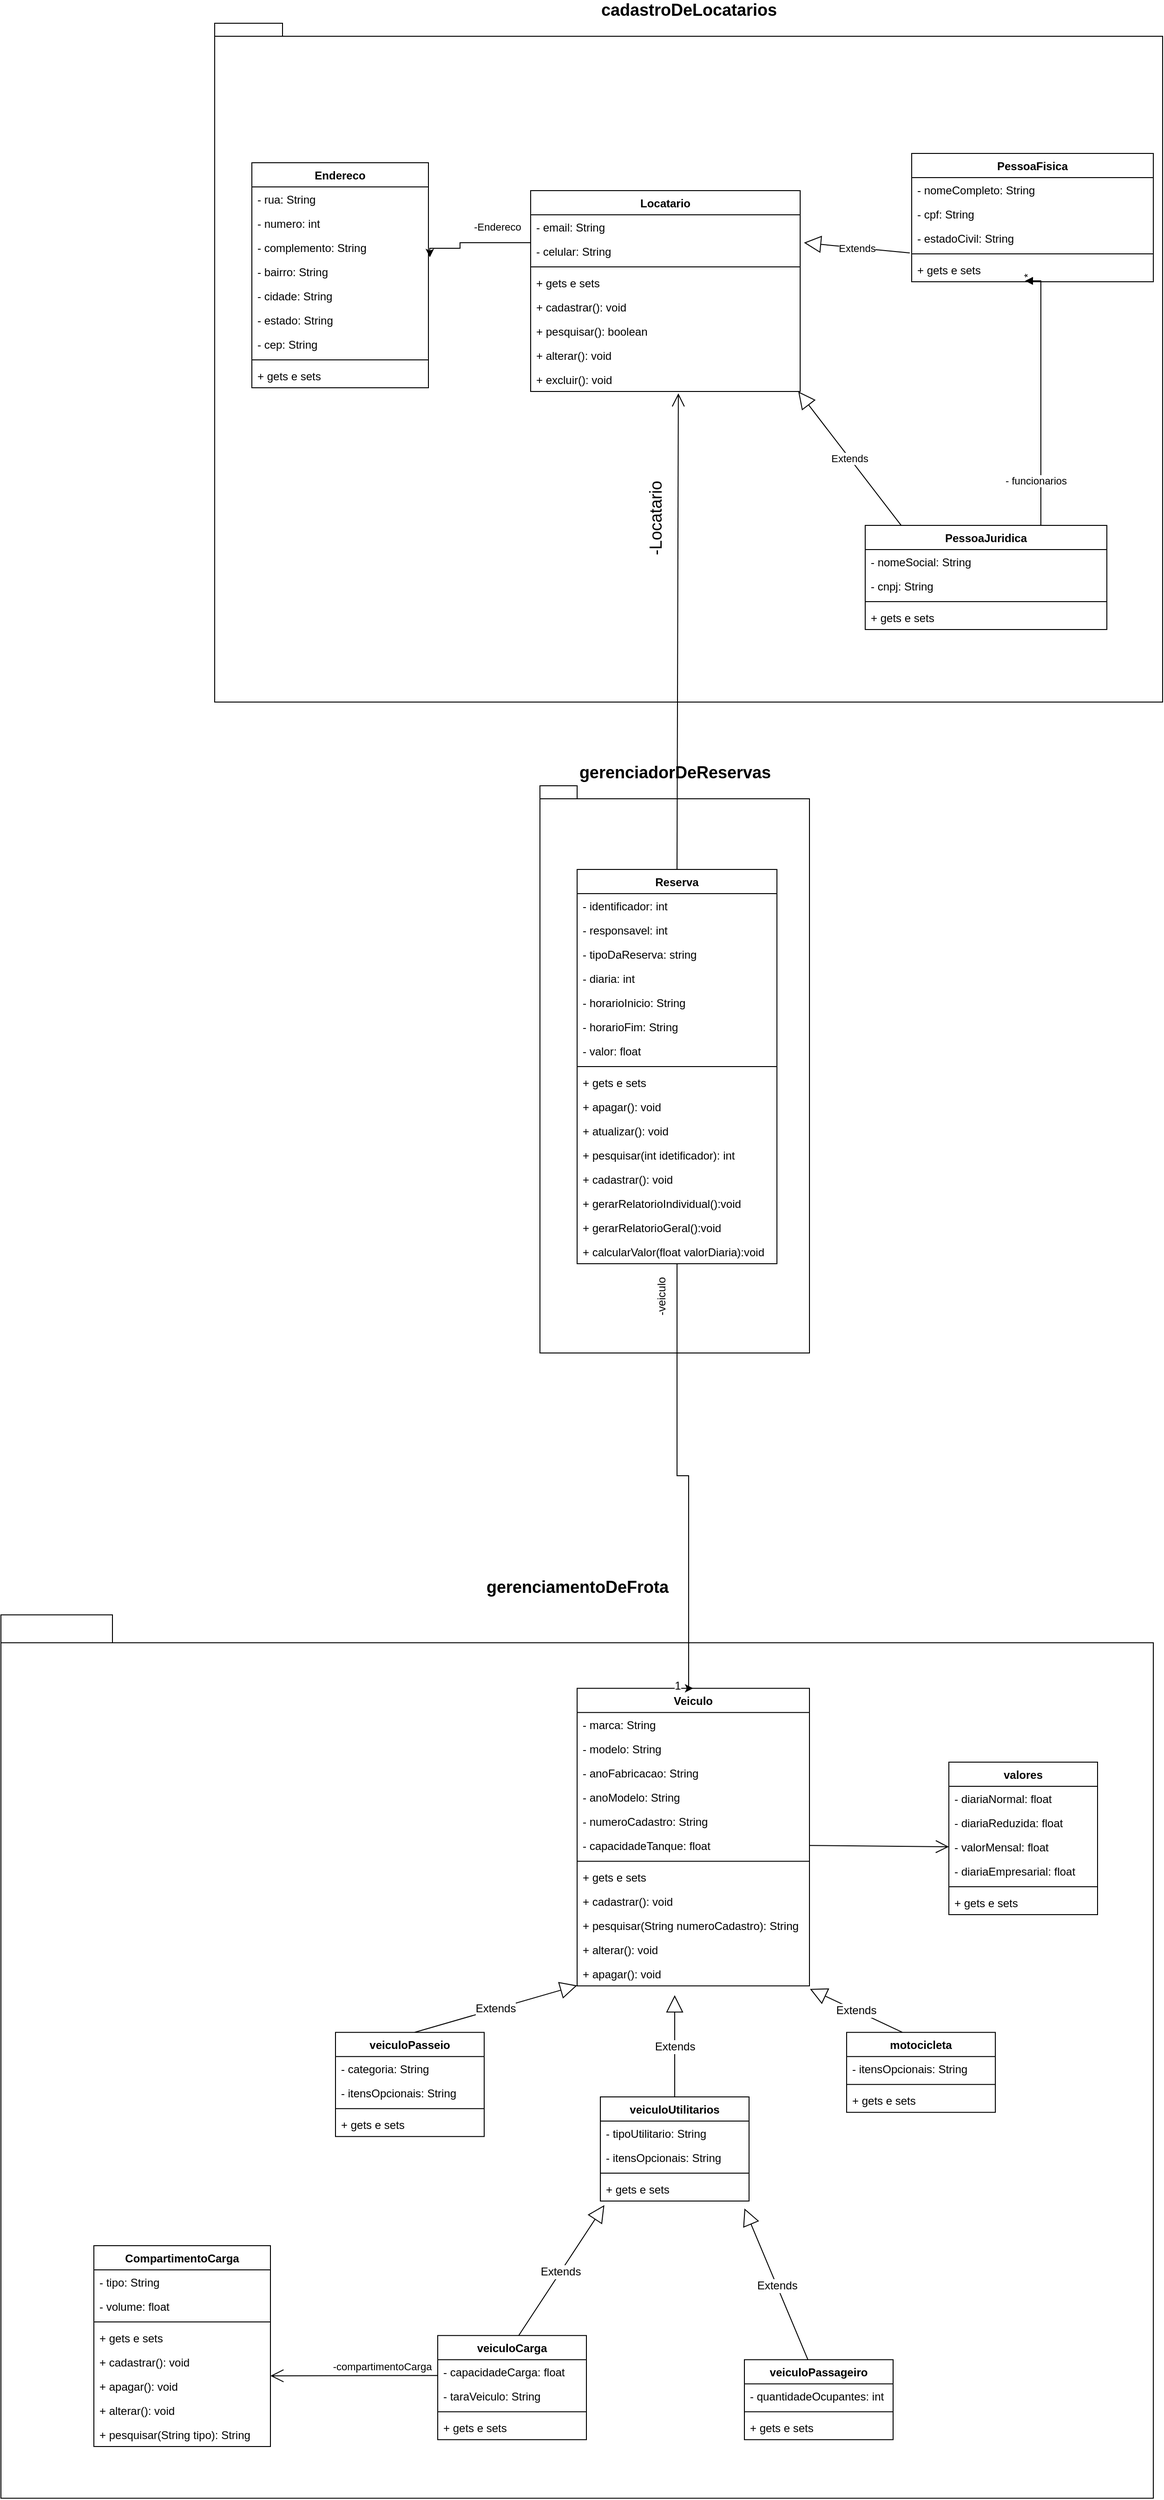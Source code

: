 <mxfile version="17.2.1" type="device" pages="3"><diagram id="tf4z2YdfsSsAsKfyZ3X5" name="UML Classe"><mxGraphModel dx="4299" dy="4266" grid="1" gridSize="10" guides="1" tooltips="1" connect="1" arrows="1" fold="1" page="1" pageScale="1" pageWidth="827" pageHeight="1169" math="0" shadow="0"><root><mxCell id="0"/><mxCell id="1" parent="0"/><mxCell id="j_2TIGvsbn6ngJ1_JgvB-1" value="&lt;font style=&quot;font-size: 18px&quot;&gt;cadastroDeLocatarios&lt;/font&gt;" style="shape=folder;fontStyle=1;spacingTop=10;tabWidth=40;tabHeight=14;tabPosition=left;html=1;labelBackgroundColor=none;labelBorderColor=none;labelPosition=center;verticalLabelPosition=top;align=center;verticalAlign=bottom;" parent="1" vertex="1"><mxGeometry x="-510" y="-2230" width="1020" height="730" as="geometry"/></mxCell><mxCell id="Z25f5_jNdofIZQ-uqqJR-27" value="" style="edgeStyle=orthogonalEdgeStyle;rounded=0;orthogonalLoop=1;jettySize=auto;html=1;entryX=1.008;entryY=0.907;entryDx=0;entryDy=0;entryPerimeter=0;" parent="1" source="j_2TIGvsbn6ngJ1_JgvB-14" target="j_2TIGvsbn6ngJ1_JgvB-25" edge="1"><mxGeometry relative="1" as="geometry"><mxPoint x="-250" y="-1994" as="targetPoint"/><Array as="points"><mxPoint x="-246" y="-1994"/><mxPoint x="-246" y="-1988"/></Array></mxGeometry></mxCell><mxCell id="Z25f5_jNdofIZQ-uqqJR-29" value="-Endereco" style="edgeLabel;html=1;align=center;verticalAlign=middle;resizable=0;points=[];" parent="Z25f5_jNdofIZQ-uqqJR-27" vertex="1" connectable="0"><mxGeometry x="-0.728" y="-1" relative="1" as="geometry"><mxPoint x="-19" y="-16" as="offset"/></mxGeometry></mxCell><mxCell id="j_2TIGvsbn6ngJ1_JgvB-14" value="Locatario" style="swimlane;fontStyle=1;align=center;verticalAlign=top;childLayout=stackLayout;horizontal=1;startSize=26;horizontalStack=0;resizeParent=1;resizeParentMax=0;resizeLast=0;collapsible=1;marginBottom=0;" parent="1" vertex="1"><mxGeometry x="-170" y="-2050" width="290" height="216" as="geometry"/></mxCell><mxCell id="j_2TIGvsbn6ngJ1_JgvB-15" value="- email: String" style="text;strokeColor=none;fillColor=none;align=left;verticalAlign=top;spacingLeft=4;spacingRight=4;overflow=hidden;rotatable=0;points=[[0,0.5],[1,0.5]];portConstraint=eastwest;" parent="j_2TIGvsbn6ngJ1_JgvB-14" vertex="1"><mxGeometry y="26" width="290" height="26" as="geometry"/></mxCell><mxCell id="j_2TIGvsbn6ngJ1_JgvB-18" value="- celular: String" style="text;strokeColor=none;fillColor=none;align=left;verticalAlign=top;spacingLeft=4;spacingRight=4;overflow=hidden;rotatable=0;points=[[0,0.5],[1,0.5]];portConstraint=eastwest;" parent="j_2TIGvsbn6ngJ1_JgvB-14" vertex="1"><mxGeometry y="52" width="290" height="26" as="geometry"/></mxCell><mxCell id="j_2TIGvsbn6ngJ1_JgvB-16" value="" style="line;strokeWidth=1;fillColor=none;align=left;verticalAlign=middle;spacingTop=-1;spacingLeft=3;spacingRight=3;rotatable=0;labelPosition=right;points=[];portConstraint=eastwest;" parent="j_2TIGvsbn6ngJ1_JgvB-14" vertex="1"><mxGeometry y="78" width="290" height="8" as="geometry"/></mxCell><mxCell id="j_2TIGvsbn6ngJ1_JgvB-17" value="+ gets e sets" style="text;strokeColor=none;fillColor=none;align=left;verticalAlign=top;spacingLeft=4;spacingRight=4;overflow=hidden;rotatable=0;points=[[0,0.5],[1,0.5]];portConstraint=eastwest;" parent="j_2TIGvsbn6ngJ1_JgvB-14" vertex="1"><mxGeometry y="86" width="290" height="26" as="geometry"/></mxCell><mxCell id="Z25f5_jNdofIZQ-uqqJR-9" value="+ cadastrar(): void" style="text;strokeColor=none;fillColor=none;align=left;verticalAlign=top;spacingLeft=4;spacingRight=4;overflow=hidden;rotatable=0;points=[[0,0.5],[1,0.5]];portConstraint=eastwest;rounded=0;shadow=0;glass=0;sketch=0;" parent="j_2TIGvsbn6ngJ1_JgvB-14" vertex="1"><mxGeometry y="112" width="290" height="26" as="geometry"/></mxCell><mxCell id="Z25f5_jNdofIZQ-uqqJR-11" value="+ pesquisar(): boolean" style="text;strokeColor=none;fillColor=none;align=left;verticalAlign=top;spacingLeft=4;spacingRight=4;overflow=hidden;rotatable=0;points=[[0,0.5],[1,0.5]];portConstraint=eastwest;rounded=0;shadow=0;glass=0;sketch=0;" parent="j_2TIGvsbn6ngJ1_JgvB-14" vertex="1"><mxGeometry y="138" width="290" height="26" as="geometry"/></mxCell><mxCell id="Z25f5_jNdofIZQ-uqqJR-10" value="+ alterar(): void" style="text;strokeColor=none;fillColor=none;align=left;verticalAlign=top;spacingLeft=4;spacingRight=4;overflow=hidden;rotatable=0;points=[[0,0.5],[1,0.5]];portConstraint=eastwest;rounded=0;shadow=0;glass=0;sketch=0;" parent="j_2TIGvsbn6ngJ1_JgvB-14" vertex="1"><mxGeometry y="164" width="290" height="26" as="geometry"/></mxCell><mxCell id="Z25f5_jNdofIZQ-uqqJR-12" value="+ excluir(): void" style="text;strokeColor=none;fillColor=none;align=left;verticalAlign=top;spacingLeft=4;spacingRight=4;overflow=hidden;rotatable=0;points=[[0,0.5],[1,0.5]];portConstraint=eastwest;rounded=0;shadow=0;glass=0;sketch=0;" parent="j_2TIGvsbn6ngJ1_JgvB-14" vertex="1"><mxGeometry y="190" width="290" height="26" as="geometry"/></mxCell><mxCell id="j_2TIGvsbn6ngJ1_JgvB-2" value="Endereco" style="swimlane;fontStyle=1;align=center;verticalAlign=top;childLayout=stackLayout;horizontal=1;startSize=26;horizontalStack=0;resizeParent=1;resizeParentMax=0;resizeLast=0;collapsible=1;marginBottom=0;" parent="1" vertex="1"><mxGeometry x="-470" y="-2080" width="190" height="242" as="geometry"/></mxCell><mxCell id="j_2TIGvsbn6ngJ1_JgvB-3" value="- rua: String" style="text;strokeColor=none;fillColor=none;align=left;verticalAlign=top;spacingLeft=4;spacingRight=4;overflow=hidden;rotatable=0;points=[[0,0.5],[1,0.5]];portConstraint=eastwest;" parent="j_2TIGvsbn6ngJ1_JgvB-2" vertex="1"><mxGeometry y="26" width="190" height="26" as="geometry"/></mxCell><mxCell id="j_2TIGvsbn6ngJ1_JgvB-24" value="- numero: int" style="text;strokeColor=none;fillColor=none;align=left;verticalAlign=top;spacingLeft=4;spacingRight=4;overflow=hidden;rotatable=0;points=[[0,0.5],[1,0.5]];portConstraint=eastwest;" parent="j_2TIGvsbn6ngJ1_JgvB-2" vertex="1"><mxGeometry y="52" width="190" height="26" as="geometry"/></mxCell><mxCell id="j_2TIGvsbn6ngJ1_JgvB-25" value="- complemento: String" style="text;strokeColor=none;fillColor=none;align=left;verticalAlign=top;spacingLeft=4;spacingRight=4;overflow=hidden;rotatable=0;points=[[0,0.5],[1,0.5]];portConstraint=eastwest;" parent="j_2TIGvsbn6ngJ1_JgvB-2" vertex="1"><mxGeometry y="78" width="190" height="26" as="geometry"/></mxCell><mxCell id="j_2TIGvsbn6ngJ1_JgvB-26" value="- bairro: String" style="text;strokeColor=none;fillColor=none;align=left;verticalAlign=top;spacingLeft=4;spacingRight=4;overflow=hidden;rotatable=0;points=[[0,0.5],[1,0.5]];portConstraint=eastwest;" parent="j_2TIGvsbn6ngJ1_JgvB-2" vertex="1"><mxGeometry y="104" width="190" height="26" as="geometry"/></mxCell><mxCell id="j_2TIGvsbn6ngJ1_JgvB-27" value="- cidade: String" style="text;strokeColor=none;fillColor=none;align=left;verticalAlign=top;spacingLeft=4;spacingRight=4;overflow=hidden;rotatable=0;points=[[0,0.5],[1,0.5]];portConstraint=eastwest;" parent="j_2TIGvsbn6ngJ1_JgvB-2" vertex="1"><mxGeometry y="130" width="190" height="26" as="geometry"/></mxCell><mxCell id="j_2TIGvsbn6ngJ1_JgvB-28" value="- estado: String" style="text;strokeColor=none;fillColor=none;align=left;verticalAlign=top;spacingLeft=4;spacingRight=4;overflow=hidden;rotatable=0;points=[[0,0.5],[1,0.5]];portConstraint=eastwest;" parent="j_2TIGvsbn6ngJ1_JgvB-2" vertex="1"><mxGeometry y="156" width="190" height="26" as="geometry"/></mxCell><mxCell id="j_2TIGvsbn6ngJ1_JgvB-29" value="- cep: String" style="text;strokeColor=none;fillColor=none;align=left;verticalAlign=top;spacingLeft=4;spacingRight=4;overflow=hidden;rotatable=0;points=[[0,0.5],[1,0.5]];portConstraint=eastwest;" parent="j_2TIGvsbn6ngJ1_JgvB-2" vertex="1"><mxGeometry y="182" width="190" height="26" as="geometry"/></mxCell><mxCell id="j_2TIGvsbn6ngJ1_JgvB-4" value="" style="line;strokeWidth=1;fillColor=none;align=left;verticalAlign=middle;spacingTop=-1;spacingLeft=3;spacingRight=3;rotatable=0;labelPosition=right;points=[];portConstraint=eastwest;" parent="j_2TIGvsbn6ngJ1_JgvB-2" vertex="1"><mxGeometry y="208" width="190" height="8" as="geometry"/></mxCell><mxCell id="j_2TIGvsbn6ngJ1_JgvB-5" value="+ gets e sets&#10;" style="text;strokeColor=none;fillColor=none;align=left;verticalAlign=top;spacingLeft=4;spacingRight=4;overflow=hidden;rotatable=0;points=[[0,0.5],[1,0.5]];portConstraint=eastwest;" parent="j_2TIGvsbn6ngJ1_JgvB-2" vertex="1"><mxGeometry y="216" width="190" height="26" as="geometry"/></mxCell><mxCell id="j_2TIGvsbn6ngJ1_JgvB-63" value="Extends" style="endArrow=block;endSize=16;endFill=0;html=1;rounded=0;entryX=1.014;entryY=1.154;entryDx=0;entryDy=0;exitX=-0.008;exitY=-0.192;exitDx=0;exitDy=0;exitPerimeter=0;entryPerimeter=0;" parent="1" source="Z25f5_jNdofIZQ-uqqJR-4" target="j_2TIGvsbn6ngJ1_JgvB-15" edge="1"><mxGeometry width="160" relative="1" as="geometry"><mxPoint x="300" y="-1855" as="sourcePoint"/><mxPoint x="170" y="-1725" as="targetPoint"/></mxGeometry></mxCell><mxCell id="j_2TIGvsbn6ngJ1_JgvB-65" value="Extends" style="endArrow=block;endSize=16;endFill=0;html=1;rounded=0;exitX=0.149;exitY=0.001;exitDx=0;exitDy=0;entryX=0.993;entryY=1;entryDx=0;entryDy=0;entryPerimeter=0;exitPerimeter=0;" parent="1" source="Z25f5_jNdofIZQ-uqqJR-13" target="Z25f5_jNdofIZQ-uqqJR-12" edge="1"><mxGeometry width="160" relative="1" as="geometry"><mxPoint x="290" y="-1500" as="sourcePoint"/><mxPoint x="90" y="-1730" as="targetPoint"/><Array as="points"/></mxGeometry></mxCell><mxCell id="j_2TIGvsbn6ngJ1_JgvB-80" value="- funcionarios" style="endArrow=block;endFill=1;html=1;edgeStyle=orthogonalEdgeStyle;align=left;verticalAlign=top;rounded=0;exitX=0.75;exitY=0;exitDx=0;exitDy=0;entryX=0.469;entryY=0.962;entryDx=0;entryDy=0;entryPerimeter=0;" parent="1" source="Z25f5_jNdofIZQ-uqqJR-13" target="Z25f5_jNdofIZQ-uqqJR-4" edge="1"><mxGeometry x="-0.527" y="40" relative="1" as="geometry"><mxPoint x="382" y="-1564.922" as="sourcePoint"/><mxPoint x="370" y="-1830" as="targetPoint"/><Array as="points"><mxPoint x="379" y="-1690"/><mxPoint x="379" y="-1953"/></Array><mxPoint as="offset"/></mxGeometry></mxCell><mxCell id="j_2TIGvsbn6ngJ1_JgvB-81" value="*" style="edgeLabel;resizable=0;html=1;align=left;verticalAlign=bottom;labelBackgroundColor=none;labelBorderColor=none;rotation=270;" parent="j_2TIGvsbn6ngJ1_JgvB-80" connectable="0" vertex="1"><mxGeometry x="-1" relative="1" as="geometry"><mxPoint x="-12" y="-264" as="offset"/></mxGeometry></mxCell><mxCell id="FloNx-xwUj_SRYvBTAJA-1" value="&lt;p&gt;&lt;font style=&quot;font-size: 18px&quot;&gt;gerenciamentoDeFrota&lt;/font&gt;&lt;br style=&quot;font-size: 16px&quot;&gt;&lt;/p&gt;" style="shape=folder;fontStyle=1;spacingTop=10;tabWidth=120;tabHeight=30;tabPosition=left;html=1;align=center;labelPosition=center;verticalLabelPosition=top;verticalAlign=bottom;fontSize=16;" parent="1" vertex="1"><mxGeometry x="-740" y="-518.4" width="1240" height="950" as="geometry"/></mxCell><mxCell id="FloNx-xwUj_SRYvBTAJA-3" value="Veiculo" style="swimlane;fontStyle=1;align=center;verticalAlign=top;childLayout=stackLayout;horizontal=1;startSize=26;horizontalStack=0;resizeParent=1;resizeParentMax=0;resizeLast=0;collapsible=1;marginBottom=0;fontSize=12;" parent="1" vertex="1"><mxGeometry x="-120" y="-439.4" width="250" height="320" as="geometry"/></mxCell><mxCell id="FloNx-xwUj_SRYvBTAJA-4" value="- marca: String&#10;" style="text;strokeColor=none;fillColor=none;align=left;verticalAlign=top;spacingLeft=4;spacingRight=4;overflow=hidden;rotatable=0;points=[[0,0.5],[1,0.5]];portConstraint=eastwest;fontSize=12;" parent="FloNx-xwUj_SRYvBTAJA-3" vertex="1"><mxGeometry y="26" width="250" height="26" as="geometry"/></mxCell><mxCell id="FloNx-xwUj_SRYvBTAJA-19" value="- modelo: String&#10;" style="text;strokeColor=none;fillColor=none;align=left;verticalAlign=top;spacingLeft=4;spacingRight=4;overflow=hidden;rotatable=0;points=[[0,0.5],[1,0.5]];portConstraint=eastwest;fontSize=12;" parent="FloNx-xwUj_SRYvBTAJA-3" vertex="1"><mxGeometry y="52" width="250" height="26" as="geometry"/></mxCell><mxCell id="FloNx-xwUj_SRYvBTAJA-20" value="- anoFabricacao: String&#10;" style="text;strokeColor=none;fillColor=none;align=left;verticalAlign=top;spacingLeft=4;spacingRight=4;overflow=hidden;rotatable=0;points=[[0,0.5],[1,0.5]];portConstraint=eastwest;fontSize=12;" parent="FloNx-xwUj_SRYvBTAJA-3" vertex="1"><mxGeometry y="78" width="250" height="26" as="geometry"/></mxCell><mxCell id="FloNx-xwUj_SRYvBTAJA-21" value="- anoModelo: String&#10;" style="text;strokeColor=none;fillColor=none;align=left;verticalAlign=top;spacingLeft=4;spacingRight=4;overflow=hidden;rotatable=0;points=[[0,0.5],[1,0.5]];portConstraint=eastwest;fontSize=12;" parent="FloNx-xwUj_SRYvBTAJA-3" vertex="1"><mxGeometry y="104" width="250" height="26" as="geometry"/></mxCell><mxCell id="FloNx-xwUj_SRYvBTAJA-23" value="- numeroCadastro: String&#10;" style="text;strokeColor=none;fillColor=none;align=left;verticalAlign=top;spacingLeft=4;spacingRight=4;overflow=hidden;rotatable=0;points=[[0,0.5],[1,0.5]];portConstraint=eastwest;fontSize=12;" parent="FloNx-xwUj_SRYvBTAJA-3" vertex="1"><mxGeometry y="130" width="250" height="26" as="geometry"/></mxCell><mxCell id="FloNx-xwUj_SRYvBTAJA-24" value="- capacidadeTanque: float&#10;" style="text;strokeColor=none;fillColor=none;align=left;verticalAlign=top;spacingLeft=4;spacingRight=4;overflow=hidden;rotatable=0;points=[[0,0.5],[1,0.5]];portConstraint=eastwest;fontSize=12;" parent="FloNx-xwUj_SRYvBTAJA-3" vertex="1"><mxGeometry y="156" width="250" height="26" as="geometry"/></mxCell><mxCell id="FloNx-xwUj_SRYvBTAJA-5" value="" style="line;strokeWidth=1;fillColor=none;align=left;verticalAlign=middle;spacingTop=-1;spacingLeft=3;spacingRight=3;rotatable=0;labelPosition=right;points=[];portConstraint=eastwest;fontSize=15;" parent="FloNx-xwUj_SRYvBTAJA-3" vertex="1"><mxGeometry y="182" width="250" height="8" as="geometry"/></mxCell><mxCell id="FloNx-xwUj_SRYvBTAJA-6" value="+ gets e sets" style="text;strokeColor=none;fillColor=none;align=left;verticalAlign=top;spacingLeft=4;spacingRight=4;overflow=hidden;rotatable=0;points=[[0,0.5],[1,0.5]];portConstraint=eastwest;fontSize=12;" parent="FloNx-xwUj_SRYvBTAJA-3" vertex="1"><mxGeometry y="190" width="250" height="26" as="geometry"/></mxCell><mxCell id="FloNx-xwUj_SRYvBTAJA-26" value="+ cadastrar(): void" style="text;strokeColor=none;fillColor=none;align=left;verticalAlign=top;spacingLeft=4;spacingRight=4;overflow=hidden;rotatable=0;points=[[0,0.5],[1,0.5]];portConstraint=eastwest;fontSize=12;" parent="FloNx-xwUj_SRYvBTAJA-3" vertex="1"><mxGeometry y="216" width="250" height="26" as="geometry"/></mxCell><mxCell id="FloNx-xwUj_SRYvBTAJA-27" value="+ pesquisar(String numeroCadastro): String" style="text;strokeColor=none;fillColor=none;align=left;verticalAlign=top;spacingLeft=4;spacingRight=4;overflow=hidden;rotatable=0;points=[[0,0.5],[1,0.5]];portConstraint=eastwest;fontSize=12;" parent="FloNx-xwUj_SRYvBTAJA-3" vertex="1"><mxGeometry y="242" width="250" height="26" as="geometry"/></mxCell><mxCell id="FloNx-xwUj_SRYvBTAJA-28" value="+ alterar(): void" style="text;strokeColor=none;fillColor=none;align=left;verticalAlign=top;spacingLeft=4;spacingRight=4;overflow=hidden;rotatable=0;points=[[0,0.5],[1,0.5]];portConstraint=eastwest;fontSize=12;" parent="FloNx-xwUj_SRYvBTAJA-3" vertex="1"><mxGeometry y="268" width="250" height="26" as="geometry"/></mxCell><mxCell id="FloNx-xwUj_SRYvBTAJA-29" value="+ apagar(): void" style="text;strokeColor=none;fillColor=none;align=left;verticalAlign=top;spacingLeft=4;spacingRight=4;overflow=hidden;rotatable=0;points=[[0,0.5],[1,0.5]];portConstraint=eastwest;fontSize=12;" parent="FloNx-xwUj_SRYvBTAJA-3" vertex="1"><mxGeometry y="294" width="250" height="26" as="geometry"/></mxCell><mxCell id="FloNx-xwUj_SRYvBTAJA-122" value="Extends" style="endArrow=block;endSize=16;endFill=0;html=1;rounded=0;fontSize=12;exitX=0.5;exitY=0;exitDx=0;exitDy=0;entryX=0;entryY=0.983;entryDx=0;entryDy=0;entryPerimeter=0;" parent="1" target="FloNx-xwUj_SRYvBTAJA-29" edge="1"><mxGeometry width="160" relative="1" as="geometry"><mxPoint x="-295" y="-69.4" as="sourcePoint"/><mxPoint x="-120" y="-109.4" as="targetPoint"/></mxGeometry></mxCell><mxCell id="FloNx-xwUj_SRYvBTAJA-125" value="Extends" style="endArrow=block;endSize=16;endFill=0;html=1;rounded=0;fontSize=12;exitX=0.5;exitY=0;exitDx=0;exitDy=0;" parent="1" edge="1"><mxGeometry width="160" relative="1" as="geometry"><mxPoint x="-15" y="0.6" as="sourcePoint"/><mxPoint x="-15" y="-109.4" as="targetPoint"/></mxGeometry></mxCell><mxCell id="FloNx-xwUj_SRYvBTAJA-126" value="Extends" style="endArrow=block;endSize=16;endFill=0;html=1;rounded=0;fontSize=12;entryX=1.002;entryY=1.125;entryDx=0;entryDy=0;entryPerimeter=0;exitX=0.5;exitY=0;exitDx=0;exitDy=0;" parent="1" target="FloNx-xwUj_SRYvBTAJA-29" edge="1"><mxGeometry width="160" relative="1" as="geometry"><mxPoint x="230" y="-69.4" as="sourcePoint"/><mxPoint x="280" y="-59.4" as="targetPoint"/></mxGeometry></mxCell><mxCell id="FloNx-xwUj_SRYvBTAJA-127" value="Extends" style="endArrow=block;endSize=16;endFill=0;html=1;rounded=0;fontSize=12;exitX=0.475;exitY=-0.019;exitDx=0;exitDy=0;exitPerimeter=0;entryX=0.027;entryY=1.167;entryDx=0;entryDy=0;entryPerimeter=0;" parent="1" target="I_moLRz6G5yzrcIz-WSz-27" edge="1"><mxGeometry width="160" relative="1" as="geometry"><mxPoint x="-184.5" y="259.118" as="sourcePoint"/><mxPoint x="-95.96" y="141.666" as="targetPoint"/></mxGeometry></mxCell><mxCell id="FloNx-xwUj_SRYvBTAJA-128" value="Extends" style="endArrow=block;endSize=16;endFill=0;html=1;rounded=0;fontSize=12;entryX=0.969;entryY=1.308;entryDx=0;entryDy=0;exitX=0.5;exitY=0;exitDx=0;exitDy=0;entryPerimeter=0;" parent="1" target="I_moLRz6G5yzrcIz-WSz-27" edge="1"><mxGeometry width="160" relative="1" as="geometry"><mxPoint x="130" y="286.6" as="sourcePoint"/><mxPoint x="66.6" y="138.338" as="targetPoint"/></mxGeometry></mxCell><mxCell id="inO1m00zNgnuYgBZRjdT-2" value="CompartimentoCarga" style="swimlane;fontStyle=1;align=center;verticalAlign=top;childLayout=stackLayout;horizontal=1;startSize=26;horizontalStack=0;resizeParent=1;resizeParentMax=0;resizeLast=0;collapsible=1;marginBottom=0;" parent="1" vertex="1"><mxGeometry x="-640" y="160" width="190" height="216" as="geometry"/></mxCell><mxCell id="inO1m00zNgnuYgBZRjdT-3" value="- tipo: String" style="text;strokeColor=none;fillColor=none;align=left;verticalAlign=top;spacingLeft=4;spacingRight=4;overflow=hidden;rotatable=0;points=[[0,0.5],[1,0.5]];portConstraint=eastwest;" parent="inO1m00zNgnuYgBZRjdT-2" vertex="1"><mxGeometry y="26" width="190" height="26" as="geometry"/></mxCell><mxCell id="inO1m00zNgnuYgBZRjdT-7" value="- volume: float" style="text;strokeColor=none;fillColor=none;align=left;verticalAlign=top;spacingLeft=4;spacingRight=4;overflow=hidden;rotatable=0;points=[[0,0.5],[1,0.5]];portConstraint=eastwest;" parent="inO1m00zNgnuYgBZRjdT-2" vertex="1"><mxGeometry y="52" width="190" height="26" as="geometry"/></mxCell><mxCell id="inO1m00zNgnuYgBZRjdT-4" value="" style="line;strokeWidth=1;fillColor=none;align=left;verticalAlign=middle;spacingTop=-1;spacingLeft=3;spacingRight=3;rotatable=0;labelPosition=right;points=[];portConstraint=eastwest;" parent="inO1m00zNgnuYgBZRjdT-2" vertex="1"><mxGeometry y="78" width="190" height="8" as="geometry"/></mxCell><mxCell id="inO1m00zNgnuYgBZRjdT-8" value="+ gets e sets" style="text;strokeColor=none;fillColor=none;align=left;verticalAlign=top;spacingLeft=4;spacingRight=4;overflow=hidden;rotatable=0;points=[[0,0.5],[1,0.5]];portConstraint=eastwest;fontSize=12;" parent="inO1m00zNgnuYgBZRjdT-2" vertex="1"><mxGeometry y="86" width="190" height="26" as="geometry"/></mxCell><mxCell id="I_moLRz6G5yzrcIz-WSz-1" value="+ cadastrar(): void" style="text;strokeColor=none;fillColor=none;align=left;verticalAlign=top;spacingLeft=4;spacingRight=4;overflow=hidden;rotatable=0;points=[[0,0.5],[1,0.5]];portConstraint=eastwest;fontSize=12;" vertex="1" parent="inO1m00zNgnuYgBZRjdT-2"><mxGeometry y="112" width="190" height="26" as="geometry"/></mxCell><mxCell id="I_moLRz6G5yzrcIz-WSz-2" value="+ apagar(): void" style="text;strokeColor=none;fillColor=none;align=left;verticalAlign=top;spacingLeft=4;spacingRight=4;overflow=hidden;rotatable=0;points=[[0,0.5],[1,0.5]];portConstraint=eastwest;fontSize=12;" vertex="1" parent="inO1m00zNgnuYgBZRjdT-2"><mxGeometry y="138" width="190" height="26" as="geometry"/></mxCell><mxCell id="I_moLRz6G5yzrcIz-WSz-3" value="+ alterar(): void" style="text;strokeColor=none;fillColor=none;align=left;verticalAlign=top;spacingLeft=4;spacingRight=4;overflow=hidden;rotatable=0;points=[[0,0.5],[1,0.5]];portConstraint=eastwest;fontSize=12;" vertex="1" parent="inO1m00zNgnuYgBZRjdT-2"><mxGeometry y="164" width="190" height="26" as="geometry"/></mxCell><mxCell id="I_moLRz6G5yzrcIz-WSz-4" value="+ pesquisar(String tipo): String" style="text;strokeColor=none;fillColor=none;align=left;verticalAlign=top;spacingLeft=4;spacingRight=4;overflow=hidden;rotatable=0;points=[[0,0.5],[1,0.5]];portConstraint=eastwest;fontSize=12;" vertex="1" parent="inO1m00zNgnuYgBZRjdT-2"><mxGeometry y="190" width="190" height="26" as="geometry"/></mxCell><mxCell id="inO1m00zNgnuYgBZRjdT-20" value="&lt;font style=&quot;font-size: 18px&quot;&gt;gerenciadorDeReservas&lt;/font&gt;" style="shape=folder;fontStyle=1;spacingTop=10;tabWidth=40;tabHeight=14;tabPosition=left;html=1;labelPosition=center;verticalLabelPosition=top;align=center;verticalAlign=bottom;" parent="1" vertex="1"><mxGeometry x="-160" y="-1410" width="290" height="610" as="geometry"/></mxCell><mxCell id="inO1m00zNgnuYgBZRjdT-44" style="edgeStyle=orthogonalEdgeStyle;rounded=0;orthogonalLoop=1;jettySize=auto;html=1;entryX=0.5;entryY=0;entryDx=0;entryDy=0;fontSize=12;" parent="1" source="inO1m00zNgnuYgBZRjdT-22" target="FloNx-xwUj_SRYvBTAJA-3" edge="1"><mxGeometry relative="1" as="geometry"><Array as="points"><mxPoint x="-12" y="-668"/><mxPoint y="-668"/><mxPoint y="-439"/></Array></mxGeometry></mxCell><mxCell id="inO1m00zNgnuYgBZRjdT-45" value="-veiculo" style="edgeLabel;html=1;align=center;verticalAlign=middle;resizable=0;points=[];fontSize=12;rotation=270;" parent="inO1m00zNgnuYgBZRjdT-44" vertex="1" connectable="0"><mxGeometry x="-0.742" y="-4" relative="1" as="geometry"><mxPoint x="-13" y="-25" as="offset"/></mxGeometry></mxCell><mxCell id="inO1m00zNgnuYgBZRjdT-49" value="1" style="edgeLabel;html=1;align=center;verticalAlign=middle;resizable=0;points=[];fontSize=12;" parent="inO1m00zNgnuYgBZRjdT-44" vertex="1" connectable="0"><mxGeometry x="0.92" y="-2" relative="1" as="geometry"><mxPoint x="-10" y="11" as="offset"/></mxGeometry></mxCell><mxCell id="inO1m00zNgnuYgBZRjdT-22" value="Reserva" style="swimlane;fontStyle=1;align=center;verticalAlign=top;childLayout=stackLayout;horizontal=1;startSize=26;horizontalStack=0;resizeParent=1;resizeParentMax=0;resizeLast=0;collapsible=1;marginBottom=0;fontSize=12;" parent="1" vertex="1"><mxGeometry x="-120" y="-1320" width="215" height="424" as="geometry"/></mxCell><mxCell id="inO1m00zNgnuYgBZRjdT-23" value="- identificador: int" style="text;strokeColor=none;fillColor=none;align=left;verticalAlign=top;spacingLeft=4;spacingRight=4;overflow=hidden;rotatable=0;points=[[0,0.5],[1,0.5]];portConstraint=eastwest;fontSize=12;" parent="inO1m00zNgnuYgBZRjdT-22" vertex="1"><mxGeometry y="26" width="215" height="26" as="geometry"/></mxCell><mxCell id="inO1m00zNgnuYgBZRjdT-30" value="- responsavel: int" style="text;strokeColor=none;fillColor=none;align=left;verticalAlign=top;spacingLeft=4;spacingRight=4;overflow=hidden;rotatable=0;points=[[0,0.5],[1,0.5]];portConstraint=eastwest;fontSize=12;" parent="inO1m00zNgnuYgBZRjdT-22" vertex="1"><mxGeometry y="52" width="215" height="26" as="geometry"/></mxCell><mxCell id="inO1m00zNgnuYgBZRjdT-26" value="- tipoDaReserva: string" style="text;strokeColor=none;fillColor=none;align=left;verticalAlign=top;spacingLeft=4;spacingRight=4;overflow=hidden;rotatable=0;points=[[0,0.5],[1,0.5]];portConstraint=eastwest;fontSize=12;" parent="inO1m00zNgnuYgBZRjdT-22" vertex="1"><mxGeometry y="78" width="215" height="26" as="geometry"/></mxCell><mxCell id="inO1m00zNgnuYgBZRjdT-27" value="- diaria: int" style="text;strokeColor=none;fillColor=none;align=left;verticalAlign=top;spacingLeft=4;spacingRight=4;overflow=hidden;rotatable=0;points=[[0,0.5],[1,0.5]];portConstraint=eastwest;fontSize=12;" parent="inO1m00zNgnuYgBZRjdT-22" vertex="1"><mxGeometry y="104" width="215" height="26" as="geometry"/></mxCell><mxCell id="inO1m00zNgnuYgBZRjdT-28" value="- horarioInicio: String" style="text;strokeColor=none;fillColor=none;align=left;verticalAlign=top;spacingLeft=4;spacingRight=4;overflow=hidden;rotatable=0;points=[[0,0.5],[1,0.5]];portConstraint=eastwest;fontSize=12;" parent="inO1m00zNgnuYgBZRjdT-22" vertex="1"><mxGeometry y="130" width="215" height="26" as="geometry"/></mxCell><mxCell id="inO1m00zNgnuYgBZRjdT-29" value="- horarioFim: String" style="text;strokeColor=none;fillColor=none;align=left;verticalAlign=top;spacingLeft=4;spacingRight=4;overflow=hidden;rotatable=0;points=[[0,0.5],[1,0.5]];portConstraint=eastwest;fontSize=12;" parent="inO1m00zNgnuYgBZRjdT-22" vertex="1"><mxGeometry y="156" width="215" height="26" as="geometry"/></mxCell><mxCell id="inO1m00zNgnuYgBZRjdT-31" value="- valor: float" style="text;strokeColor=none;fillColor=none;align=left;verticalAlign=top;spacingLeft=4;spacingRight=4;overflow=hidden;rotatable=0;points=[[0,0.5],[1,0.5]];portConstraint=eastwest;fontSize=12;" parent="inO1m00zNgnuYgBZRjdT-22" vertex="1"><mxGeometry y="182" width="215" height="26" as="geometry"/></mxCell><mxCell id="inO1m00zNgnuYgBZRjdT-24" value="" style="line;strokeWidth=1;fillColor=none;align=left;verticalAlign=middle;spacingTop=-1;spacingLeft=3;spacingRight=3;rotatable=0;labelPosition=right;points=[];portConstraint=eastwest;fontSize=18;" parent="inO1m00zNgnuYgBZRjdT-22" vertex="1"><mxGeometry y="208" width="215" height="8" as="geometry"/></mxCell><mxCell id="inO1m00zNgnuYgBZRjdT-32" value="+ gets e sets" style="text;strokeColor=none;fillColor=none;align=left;verticalAlign=top;spacingLeft=4;spacingRight=4;overflow=hidden;rotatable=0;points=[[0,0.5],[1,0.5]];portConstraint=eastwest;fontSize=12;" parent="inO1m00zNgnuYgBZRjdT-22" vertex="1"><mxGeometry y="216" width="215" height="26" as="geometry"/></mxCell><mxCell id="inO1m00zNgnuYgBZRjdT-36" value="+ apagar(): void" style="text;strokeColor=none;fillColor=none;align=left;verticalAlign=top;spacingLeft=4;spacingRight=4;overflow=hidden;rotatable=0;points=[[0,0.5],[1,0.5]];portConstraint=eastwest;fontSize=12;" parent="inO1m00zNgnuYgBZRjdT-22" vertex="1"><mxGeometry y="242" width="215" height="26" as="geometry"/></mxCell><mxCell id="inO1m00zNgnuYgBZRjdT-35" value="+ atualizar(): void" style="text;strokeColor=none;fillColor=none;align=left;verticalAlign=top;spacingLeft=4;spacingRight=4;overflow=hidden;rotatable=0;points=[[0,0.5],[1,0.5]];portConstraint=eastwest;fontSize=12;" parent="inO1m00zNgnuYgBZRjdT-22" vertex="1"><mxGeometry y="268" width="215" height="26" as="geometry"/></mxCell><mxCell id="inO1m00zNgnuYgBZRjdT-34" value="+ pesquisar(int idetificador): int" style="text;strokeColor=none;fillColor=none;align=left;verticalAlign=top;spacingLeft=4;spacingRight=4;overflow=hidden;rotatable=0;points=[[0,0.5],[1,0.5]];portConstraint=eastwest;fontSize=12;" parent="inO1m00zNgnuYgBZRjdT-22" vertex="1"><mxGeometry y="294" width="215" height="26" as="geometry"/></mxCell><mxCell id="inO1m00zNgnuYgBZRjdT-33" value="+ cadastrar(): void" style="text;strokeColor=none;fillColor=none;align=left;verticalAlign=top;spacingLeft=4;spacingRight=4;overflow=hidden;rotatable=0;points=[[0,0.5],[1,0.5]];portConstraint=eastwest;fontSize=12;" parent="inO1m00zNgnuYgBZRjdT-22" vertex="1"><mxGeometry y="320" width="215" height="26" as="geometry"/></mxCell><mxCell id="inO1m00zNgnuYgBZRjdT-37" value="+ gerarRelatorioIndividual():void" style="text;strokeColor=none;fillColor=none;align=left;verticalAlign=top;spacingLeft=4;spacingRight=4;overflow=hidden;rotatable=0;points=[[0,0.5],[1,0.5]];portConstraint=eastwest;fontSize=12;" parent="inO1m00zNgnuYgBZRjdT-22" vertex="1"><mxGeometry y="346" width="215" height="26" as="geometry"/></mxCell><mxCell id="inO1m00zNgnuYgBZRjdT-38" value="+ gerarRelatorioGeral():void" style="text;strokeColor=none;fillColor=none;align=left;verticalAlign=top;spacingLeft=4;spacingRight=4;overflow=hidden;rotatable=0;points=[[0,0.5],[1,0.5]];portConstraint=eastwest;fontSize=12;" parent="inO1m00zNgnuYgBZRjdT-22" vertex="1"><mxGeometry y="372" width="215" height="26" as="geometry"/></mxCell><mxCell id="inO1m00zNgnuYgBZRjdT-50" value="+ calcularValor(float valorDiaria):void" style="text;strokeColor=none;fillColor=none;align=left;verticalAlign=top;spacingLeft=4;spacingRight=4;overflow=hidden;rotatable=0;points=[[0,0.5],[1,0.5]];portConstraint=eastwest;fontSize=12;" parent="inO1m00zNgnuYgBZRjdT-22" vertex="1"><mxGeometry y="398" width="215" height="26" as="geometry"/></mxCell><mxCell id="Z25f5_jNdofIZQ-uqqJR-1" value="PessoaFisica" style="swimlane;fontStyle=1;align=center;verticalAlign=top;childLayout=stackLayout;horizontal=1;startSize=26;horizontalStack=0;resizeParent=1;resizeParentMax=0;resizeLast=0;collapsible=1;marginBottom=0;rounded=0;shadow=0;glass=0;sketch=0;" parent="1" vertex="1"><mxGeometry x="240" y="-2090" width="260" height="138" as="geometry"/></mxCell><mxCell id="Z25f5_jNdofIZQ-uqqJR-2" value="- nomeCompleto: String" style="text;strokeColor=none;fillColor=none;align=left;verticalAlign=top;spacingLeft=4;spacingRight=4;overflow=hidden;rotatable=0;points=[[0,0.5],[1,0.5]];portConstraint=eastwest;rounded=0;shadow=0;glass=0;sketch=0;" parent="Z25f5_jNdofIZQ-uqqJR-1" vertex="1"><mxGeometry y="26" width="260" height="26" as="geometry"/></mxCell><mxCell id="Z25f5_jNdofIZQ-uqqJR-7" value="- cpf: String" style="text;strokeColor=none;fillColor=none;align=left;verticalAlign=top;spacingLeft=4;spacingRight=4;overflow=hidden;rotatable=0;points=[[0,0.5],[1,0.5]];portConstraint=eastwest;rounded=0;shadow=0;glass=0;sketch=0;" parent="Z25f5_jNdofIZQ-uqqJR-1" vertex="1"><mxGeometry y="52" width="260" height="26" as="geometry"/></mxCell><mxCell id="Z25f5_jNdofIZQ-uqqJR-8" value="- estadoCivil: String" style="text;strokeColor=none;fillColor=none;align=left;verticalAlign=top;spacingLeft=4;spacingRight=4;overflow=hidden;rotatable=0;points=[[0,0.5],[1,0.5]];portConstraint=eastwest;rounded=0;shadow=0;glass=0;sketch=0;" parent="Z25f5_jNdofIZQ-uqqJR-1" vertex="1"><mxGeometry y="78" width="260" height="26" as="geometry"/></mxCell><mxCell id="Z25f5_jNdofIZQ-uqqJR-3" value="" style="line;strokeWidth=1;fillColor=none;align=left;verticalAlign=middle;spacingTop=-1;spacingLeft=3;spacingRight=3;rotatable=0;labelPosition=right;points=[];portConstraint=eastwest;rounded=0;shadow=0;glass=0;sketch=0;" parent="Z25f5_jNdofIZQ-uqqJR-1" vertex="1"><mxGeometry y="104" width="260" height="8" as="geometry"/></mxCell><mxCell id="Z25f5_jNdofIZQ-uqqJR-4" value="+ gets e sets" style="text;strokeColor=none;fillColor=none;align=left;verticalAlign=top;spacingLeft=4;spacingRight=4;overflow=hidden;rotatable=0;points=[[0,0.5],[1,0.5]];portConstraint=eastwest;rounded=0;shadow=0;glass=0;sketch=0;" parent="Z25f5_jNdofIZQ-uqqJR-1" vertex="1"><mxGeometry y="112" width="260" height="26" as="geometry"/></mxCell><mxCell id="Z25f5_jNdofIZQ-uqqJR-13" value="PessoaJuridica" style="swimlane;fontStyle=1;align=center;verticalAlign=top;childLayout=stackLayout;horizontal=1;startSize=26;horizontalStack=0;resizeParent=1;resizeParentMax=0;resizeLast=0;collapsible=1;marginBottom=0;rounded=0;shadow=0;glass=0;sketch=0;" parent="1" vertex="1"><mxGeometry x="190" y="-1690" width="260" height="112" as="geometry"/></mxCell><mxCell id="Z25f5_jNdofIZQ-uqqJR-14" value="- nomeSocial: String" style="text;strokeColor=none;fillColor=none;align=left;verticalAlign=top;spacingLeft=4;spacingRight=4;overflow=hidden;rotatable=0;points=[[0,0.5],[1,0.5]];portConstraint=eastwest;rounded=0;shadow=0;glass=0;sketch=0;" parent="Z25f5_jNdofIZQ-uqqJR-13" vertex="1"><mxGeometry y="26" width="260" height="26" as="geometry"/></mxCell><mxCell id="Z25f5_jNdofIZQ-uqqJR-15" value="- cnpj: String" style="text;strokeColor=none;fillColor=none;align=left;verticalAlign=top;spacingLeft=4;spacingRight=4;overflow=hidden;rotatable=0;points=[[0,0.5],[1,0.5]];portConstraint=eastwest;rounded=0;shadow=0;glass=0;sketch=0;" parent="Z25f5_jNdofIZQ-uqqJR-13" vertex="1"><mxGeometry y="52" width="260" height="26" as="geometry"/></mxCell><mxCell id="Z25f5_jNdofIZQ-uqqJR-17" value="" style="line;strokeWidth=1;fillColor=none;align=left;verticalAlign=middle;spacingTop=-1;spacingLeft=3;spacingRight=3;rotatable=0;labelPosition=right;points=[];portConstraint=eastwest;rounded=0;shadow=0;glass=0;sketch=0;" parent="Z25f5_jNdofIZQ-uqqJR-13" vertex="1"><mxGeometry y="78" width="260" height="8" as="geometry"/></mxCell><mxCell id="Z25f5_jNdofIZQ-uqqJR-18" value="+ gets e sets" style="text;strokeColor=none;fillColor=none;align=left;verticalAlign=top;spacingLeft=4;spacingRight=4;overflow=hidden;rotatable=0;points=[[0,0.5],[1,0.5]];portConstraint=eastwest;rounded=0;shadow=0;glass=0;sketch=0;" parent="Z25f5_jNdofIZQ-uqqJR-13" vertex="1"><mxGeometry y="86" width="260" height="26" as="geometry"/></mxCell><mxCell id="Z25f5_jNdofIZQ-uqqJR-37" value="" style="endArrow=open;endFill=1;endSize=12;html=1;rounded=0;exitX=0.5;exitY=0;exitDx=0;exitDy=0;entryX=0.548;entryY=1.077;entryDx=0;entryDy=0;entryPerimeter=0;" parent="1" source="inO1m00zNgnuYgBZRjdT-22" target="Z25f5_jNdofIZQ-uqqJR-12" edge="1"><mxGeometry width="160" relative="1" as="geometry"><mxPoint x="480" y="-1520" as="sourcePoint"/><mxPoint x="-30" y="-1960" as="targetPoint"/></mxGeometry></mxCell><mxCell id="Z25f5_jNdofIZQ-uqqJR-38" value="-Locatario" style="edgeLabel;html=1;align=center;verticalAlign=middle;resizable=0;points=[];fontSize=18;labelPosition=center;verticalLabelPosition=middle;rotation=270;" parent="Z25f5_jNdofIZQ-uqqJR-37" vertex="1" connectable="0"><mxGeometry x="-0.327" y="4" relative="1" as="geometry"><mxPoint x="-19" y="-205" as="offset"/></mxGeometry></mxCell><mxCell id="I_moLRz6G5yzrcIz-WSz-5" value="" style="endArrow=open;endFill=1;endSize=12;html=1;rounded=0;exitX=0;exitY=0.5;exitDx=0;exitDy=0;" edge="1" parent="1"><mxGeometry width="160" relative="1" as="geometry"><mxPoint x="-270" y="299.6" as="sourcePoint"/><mxPoint x="-450" y="300" as="targetPoint"/></mxGeometry></mxCell><mxCell id="I_moLRz6G5yzrcIz-WSz-6" value="-compartimentoCarga" style="edgeLabel;html=1;align=center;verticalAlign=middle;resizable=0;points=[];" vertex="1" connectable="0" parent="I_moLRz6G5yzrcIz-WSz-5"><mxGeometry x="-0.354" y="-1" relative="1" as="geometry"><mxPoint x="-2" y="-9" as="offset"/></mxGeometry></mxCell><mxCell id="I_moLRz6G5yzrcIz-WSz-7" value="veiculoPasseio" style="swimlane;fontStyle=1;align=center;verticalAlign=top;childLayout=stackLayout;horizontal=1;startSize=26;horizontalStack=0;resizeParent=1;resizeParentMax=0;resizeLast=0;collapsible=1;marginBottom=0;" vertex="1" parent="1"><mxGeometry x="-380" y="-69.4" width="160" height="112" as="geometry"/></mxCell><mxCell id="FloNx-xwUj_SRYvBTAJA-8" value="- categoria: String" style="text;strokeColor=none;fillColor=none;align=left;verticalAlign=top;spacingLeft=4;spacingRight=4;overflow=hidden;rotatable=0;points=[[0,0.5],[1,0.5]];portConstraint=eastwest;fontSize=12;" parent="I_moLRz6G5yzrcIz-WSz-7" vertex="1"><mxGeometry y="26" width="160" height="26" as="geometry"/></mxCell><mxCell id="FloNx-xwUj_SRYvBTAJA-93" value="- itensOpcionais: String" style="text;strokeColor=none;fillColor=none;align=left;verticalAlign=top;spacingLeft=4;spacingRight=4;overflow=hidden;rotatable=0;points=[[0,0.5],[1,0.5]];portConstraint=eastwest;fontSize=12;" parent="I_moLRz6G5yzrcIz-WSz-7" vertex="1"><mxGeometry y="52" width="160" height="26" as="geometry"/></mxCell><mxCell id="I_moLRz6G5yzrcIz-WSz-9" value="" style="line;strokeWidth=1;fillColor=none;align=left;verticalAlign=middle;spacingTop=-1;spacingLeft=3;spacingRight=3;rotatable=0;labelPosition=right;points=[];portConstraint=eastwest;" vertex="1" parent="I_moLRz6G5yzrcIz-WSz-7"><mxGeometry y="78" width="160" height="8" as="geometry"/></mxCell><mxCell id="I_moLRz6G5yzrcIz-WSz-10" value="+ gets e sets" style="text;strokeColor=none;fillColor=none;align=left;verticalAlign=top;spacingLeft=4;spacingRight=4;overflow=hidden;rotatable=0;points=[[0,0.5],[1,0.5]];portConstraint=eastwest;" vertex="1" parent="I_moLRz6G5yzrcIz-WSz-7"><mxGeometry y="86" width="160" height="26" as="geometry"/></mxCell><mxCell id="I_moLRz6G5yzrcIz-WSz-11" value="valores" style="swimlane;fontStyle=1;align=center;verticalAlign=top;childLayout=stackLayout;horizontal=1;startSize=26;horizontalStack=0;resizeParent=1;resizeParentMax=0;resizeLast=0;collapsible=1;marginBottom=0;" vertex="1" parent="1"><mxGeometry x="280" y="-360" width="160" height="164" as="geometry"/></mxCell><mxCell id="FloNx-xwUj_SRYvBTAJA-110" value="- diariaNormal: float" style="text;strokeColor=none;fillColor=none;align=left;verticalAlign=top;spacingLeft=4;spacingRight=4;overflow=hidden;rotatable=0;points=[[0,0.5],[1,0.5]];portConstraint=eastwest;fontSize=12;" parent="I_moLRz6G5yzrcIz-WSz-11" vertex="1"><mxGeometry y="26" width="160" height="26" as="geometry"/></mxCell><mxCell id="FloNx-xwUj_SRYvBTAJA-113" value="- diariaReduzida: float" style="text;strokeColor=none;fillColor=none;align=left;verticalAlign=top;spacingLeft=4;spacingRight=4;overflow=hidden;rotatable=0;points=[[0,0.5],[1,0.5]];portConstraint=eastwest;fontSize=12;" parent="I_moLRz6G5yzrcIz-WSz-11" vertex="1"><mxGeometry y="52" width="160" height="26" as="geometry"/></mxCell><mxCell id="FloNx-xwUj_SRYvBTAJA-118" value="- valorMensal: float" style="text;strokeColor=none;fillColor=none;align=left;verticalAlign=top;spacingLeft=4;spacingRight=4;overflow=hidden;rotatable=0;points=[[0,0.5],[1,0.5]];portConstraint=eastwest;fontSize=12;" parent="I_moLRz6G5yzrcIz-WSz-11" vertex="1"><mxGeometry y="78" width="160" height="26" as="geometry"/></mxCell><mxCell id="FloNx-xwUj_SRYvBTAJA-114" value="- diariaEmpresarial: float" style="text;strokeColor=none;fillColor=none;align=left;verticalAlign=top;spacingLeft=4;spacingRight=4;overflow=hidden;rotatable=0;points=[[0,0.5],[1,0.5]];portConstraint=eastwest;fontSize=12;" parent="I_moLRz6G5yzrcIz-WSz-11" vertex="1"><mxGeometry y="104" width="160" height="26" as="geometry"/></mxCell><mxCell id="I_moLRz6G5yzrcIz-WSz-14" value="" style="line;strokeWidth=1;fillColor=none;align=left;verticalAlign=middle;spacingTop=-1;spacingLeft=3;spacingRight=3;rotatable=0;labelPosition=right;points=[];portConstraint=eastwest;" vertex="1" parent="I_moLRz6G5yzrcIz-WSz-11"><mxGeometry y="130" width="160" height="8" as="geometry"/></mxCell><mxCell id="I_moLRz6G5yzrcIz-WSz-15" value="+ gets e sets" style="text;strokeColor=none;fillColor=none;align=left;verticalAlign=top;spacingLeft=4;spacingRight=4;overflow=hidden;rotatable=0;points=[[0,0.5],[1,0.5]];portConstraint=eastwest;" vertex="1" parent="I_moLRz6G5yzrcIz-WSz-11"><mxGeometry y="138" width="160" height="26" as="geometry"/></mxCell><mxCell id="I_moLRz6G5yzrcIz-WSz-16" value="motocicleta" style="swimlane;fontStyle=1;align=center;verticalAlign=top;childLayout=stackLayout;horizontal=1;startSize=26;horizontalStack=0;resizeParent=1;resizeParentMax=0;resizeLast=0;collapsible=1;marginBottom=0;" vertex="1" parent="1"><mxGeometry x="170" y="-69.4" width="160" height="86" as="geometry"/></mxCell><mxCell id="inO1m00zNgnuYgBZRjdT-60" value="- itensOpcionais: String" style="text;strokeColor=none;fillColor=none;align=left;verticalAlign=top;spacingLeft=4;spacingRight=4;overflow=hidden;rotatable=0;points=[[0,0.5],[1,0.5]];portConstraint=eastwest;fontSize=12;" parent="I_moLRz6G5yzrcIz-WSz-16" vertex="1"><mxGeometry y="26" width="160" height="26" as="geometry"/></mxCell><mxCell id="I_moLRz6G5yzrcIz-WSz-21" value="" style="line;strokeWidth=1;fillColor=none;align=left;verticalAlign=middle;spacingTop=-1;spacingLeft=3;spacingRight=3;rotatable=0;labelPosition=right;points=[];portConstraint=eastwest;" vertex="1" parent="I_moLRz6G5yzrcIz-WSz-16"><mxGeometry y="52" width="160" height="8" as="geometry"/></mxCell><mxCell id="I_moLRz6G5yzrcIz-WSz-22" value="+ gets e sets" style="text;strokeColor=none;fillColor=none;align=left;verticalAlign=top;spacingLeft=4;spacingRight=4;overflow=hidden;rotatable=0;points=[[0,0.5],[1,0.5]];portConstraint=eastwest;" vertex="1" parent="I_moLRz6G5yzrcIz-WSz-16"><mxGeometry y="60" width="160" height="26" as="geometry"/></mxCell><mxCell id="I_moLRz6G5yzrcIz-WSz-23" value="veiculoUtilitarios" style="swimlane;fontStyle=1;align=center;verticalAlign=top;childLayout=stackLayout;horizontal=1;startSize=26;horizontalStack=0;resizeParent=1;resizeParentMax=0;resizeLast=0;collapsible=1;marginBottom=0;" vertex="1" parent="1"><mxGeometry x="-95" width="160" height="112" as="geometry"/></mxCell><mxCell id="FloNx-xwUj_SRYvBTAJA-48" value="- tipoUtilitario: String" style="text;strokeColor=none;fillColor=none;align=left;verticalAlign=top;spacingLeft=4;spacingRight=4;overflow=hidden;rotatable=0;points=[[0,0.5],[1,0.5]];portConstraint=eastwest;fontSize=12;" parent="I_moLRz6G5yzrcIz-WSz-23" vertex="1"><mxGeometry y="26" width="160" height="26" as="geometry"/></mxCell><mxCell id="inO1m00zNgnuYgBZRjdT-59" value="- itensOpcionais: String" style="text;strokeColor=none;fillColor=none;align=left;verticalAlign=top;spacingLeft=4;spacingRight=4;overflow=hidden;rotatable=0;points=[[0,0.5],[1,0.5]];portConstraint=eastwest;fontSize=12;" parent="I_moLRz6G5yzrcIz-WSz-23" vertex="1"><mxGeometry y="52" width="160" height="26" as="geometry"/></mxCell><mxCell id="I_moLRz6G5yzrcIz-WSz-25" value="" style="line;strokeWidth=1;fillColor=none;align=left;verticalAlign=middle;spacingTop=-1;spacingLeft=3;spacingRight=3;rotatable=0;labelPosition=right;points=[];portConstraint=eastwest;" vertex="1" parent="I_moLRz6G5yzrcIz-WSz-23"><mxGeometry y="78" width="160" height="8" as="geometry"/></mxCell><mxCell id="I_moLRz6G5yzrcIz-WSz-27" value="+ gets e sets" style="text;strokeColor=none;fillColor=none;align=left;verticalAlign=top;spacingLeft=4;spacingRight=4;overflow=hidden;rotatable=0;points=[[0,0.5],[1,0.5]];portConstraint=eastwest;" vertex="1" parent="I_moLRz6G5yzrcIz-WSz-23"><mxGeometry y="86" width="160" height="26" as="geometry"/></mxCell><mxCell id="I_moLRz6G5yzrcIz-WSz-28" value="veiculoCarga" style="swimlane;fontStyle=1;align=center;verticalAlign=top;childLayout=stackLayout;horizontal=1;startSize=26;horizontalStack=0;resizeParent=1;resizeParentMax=0;resizeLast=0;collapsible=1;marginBottom=0;" vertex="1" parent="1"><mxGeometry x="-270" y="256.6" width="160" height="112" as="geometry"/></mxCell><mxCell id="I_moLRz6G5yzrcIz-WSz-34" value="- capacidadeCarga: float" style="text;strokeColor=none;fillColor=none;align=left;verticalAlign=top;spacingLeft=4;spacingRight=4;overflow=hidden;rotatable=0;points=[[0,0.5],[1,0.5]];portConstraint=eastwest;fontSize=12;" vertex="1" parent="I_moLRz6G5yzrcIz-WSz-28"><mxGeometry y="26" width="160" height="26" as="geometry"/></mxCell><mxCell id="I_moLRz6G5yzrcIz-WSz-35" value="- taraVeiculo: String" style="text;strokeColor=none;fillColor=none;align=left;verticalAlign=top;spacingLeft=4;spacingRight=4;overflow=hidden;rotatable=0;points=[[0,0.5],[1,0.5]];portConstraint=eastwest;fontSize=12;" vertex="1" parent="I_moLRz6G5yzrcIz-WSz-28"><mxGeometry y="52" width="160" height="26" as="geometry"/></mxCell><mxCell id="I_moLRz6G5yzrcIz-WSz-31" value="" style="line;strokeWidth=1;fillColor=none;align=left;verticalAlign=middle;spacingTop=-1;spacingLeft=3;spacingRight=3;rotatable=0;labelPosition=right;points=[];portConstraint=eastwest;" vertex="1" parent="I_moLRz6G5yzrcIz-WSz-28"><mxGeometry y="78" width="160" height="8" as="geometry"/></mxCell><mxCell id="I_moLRz6G5yzrcIz-WSz-32" value="+ gets e sets" style="text;strokeColor=none;fillColor=none;align=left;verticalAlign=top;spacingLeft=4;spacingRight=4;overflow=hidden;rotatable=0;points=[[0,0.5],[1,0.5]];portConstraint=eastwest;" vertex="1" parent="I_moLRz6G5yzrcIz-WSz-28"><mxGeometry y="86" width="160" height="26" as="geometry"/></mxCell><mxCell id="I_moLRz6G5yzrcIz-WSz-36" value="veiculoPassageiro" style="swimlane;fontStyle=1;align=center;verticalAlign=top;childLayout=stackLayout;horizontal=1;startSize=26;horizontalStack=0;resizeParent=1;resizeParentMax=0;resizeLast=0;collapsible=1;marginBottom=0;" vertex="1" parent="1"><mxGeometry x="60" y="282.6" width="160" height="86" as="geometry"/></mxCell><mxCell id="FloNx-xwUj_SRYvBTAJA-99" value="- quantidadeOcupantes: int" style="text;strokeColor=none;fillColor=none;align=left;verticalAlign=top;spacingLeft=4;spacingRight=4;overflow=hidden;rotatable=0;points=[[0,0.5],[1,0.5]];portConstraint=eastwest;fontSize=12;" parent="I_moLRz6G5yzrcIz-WSz-36" vertex="1"><mxGeometry y="26" width="160" height="26" as="geometry"/></mxCell><mxCell id="I_moLRz6G5yzrcIz-WSz-39" value="" style="line;strokeWidth=1;fillColor=none;align=left;verticalAlign=middle;spacingTop=-1;spacingLeft=3;spacingRight=3;rotatable=0;labelPosition=right;points=[];portConstraint=eastwest;" vertex="1" parent="I_moLRz6G5yzrcIz-WSz-36"><mxGeometry y="52" width="160" height="8" as="geometry"/></mxCell><mxCell id="I_moLRz6G5yzrcIz-WSz-40" value="+ gets e sets" style="text;strokeColor=none;fillColor=none;align=left;verticalAlign=top;spacingLeft=4;spacingRight=4;overflow=hidden;rotatable=0;points=[[0,0.5],[1,0.5]];portConstraint=eastwest;" vertex="1" parent="I_moLRz6G5yzrcIz-WSz-36"><mxGeometry y="60" width="160" height="26" as="geometry"/></mxCell><mxCell id="I_moLRz6G5yzrcIz-WSz-41" value="" style="endArrow=open;endFill=1;endSize=12;html=1;rounded=0;exitX=1;exitY=0.5;exitDx=0;exitDy=0;entryX=0;entryY=0.5;entryDx=0;entryDy=0;" edge="1" parent="1" source="FloNx-xwUj_SRYvBTAJA-24" target="FloNx-xwUj_SRYvBTAJA-118"><mxGeometry width="160" relative="1" as="geometry"><mxPoint x="-160" y="-160" as="sourcePoint"/><mxPoint y="-160" as="targetPoint"/></mxGeometry></mxCell></root></mxGraphModel></diagram><diagram id="ZQaB43Bbdy7zrsNsRMkr" name="UML Objeto 1"><mxGraphModel dx="1578" dy="876" grid="1" gridSize="10" guides="1" tooltips="1" connect="1" arrows="1" fold="1" page="1" pageScale="1" pageWidth="827" pageHeight="1169" math="0" shadow="0"><root><mxCell id="0"/><mxCell id="1" parent="0"/><mxCell id="ZIrkg63LS1dlED9pQVk1-1" value="&lt;p style=&quot;margin: 0px ; margin-top: 4px ; text-align: center ; text-decoration: underline&quot;&gt;&lt;b&gt;pf [0]:P&lt;/b&gt;&lt;b&gt;essoaFisica&lt;/b&gt;&lt;/p&gt;&lt;hr&gt;&lt;p style=&quot;margin: 0px ; margin-left: 8px&quot;&gt;nomeCompleto = Isabela Freitas&lt;/p&gt;&lt;p style=&quot;margin: 0px ; margin-left: 8px&quot;&gt;&lt;br&gt;email = freitas@gmail.com&lt;/p&gt;&lt;p style=&quot;margin: 0px ; margin-left: 8px&quot;&gt;&lt;br&gt;rua = rua 6 sul&lt;/p&gt;&lt;p style=&quot;margin: 0px ; margin-left: 8px&quot;&gt;&lt;br&gt;&lt;/p&gt;&lt;p style=&quot;margin: 0px ; margin-left: 8px&quot;&gt;bairro = lote 10&lt;/p&gt;&lt;p style=&quot;margin: 0px ; margin-left: 8px&quot;&gt;&lt;br&gt;&lt;/p&gt;&lt;p style=&quot;margin: 0px ; margin-left: 8px&quot;&gt;complemento =&amp;nbsp;apartamento&lt;br&gt;&lt;/p&gt;&lt;p style=&quot;margin: 0px ; margin-left: 8px&quot;&gt;&lt;br&gt;&lt;/p&gt;&lt;p style=&quot;margin: 0px ; margin-left: 8px&quot;&gt;numero = 1002&lt;/p&gt;&lt;p style=&quot;margin: 0px ; margin-left: 8px&quot;&gt;&lt;br&gt;&lt;/p&gt;&lt;p style=&quot;margin: 0px ; margin-left: 8px&quot;&gt;cidade =&amp;nbsp;Aguas Claras&lt;/p&gt;&lt;p style=&quot;margin: 0px ; margin-left: 8px&quot;&gt;&lt;br&gt;&lt;/p&gt;&lt;p style=&quot;margin: 0px ; margin-left: 8px&quot;&gt;estado = DF&lt;/p&gt;" style="verticalAlign=top;align=left;overflow=fill;fontSize=12;fontFamily=Helvetica;html=1;" vertex="1" parent="1"><mxGeometry x="430" y="57.5" width="210" height="255" as="geometry"/></mxCell><mxCell id="ZIrkg63LS1dlED9pQVk1-2" style="edgeStyle=orthogonalEdgeStyle;rounded=0;orthogonalLoop=1;jettySize=auto;html=1;exitX=0.5;exitY=1;exitDx=0;exitDy=0;" edge="1" parent="1" source="ZIrkg63LS1dlED9pQVk1-1" target="ZIrkg63LS1dlED9pQVk1-1"><mxGeometry relative="1" as="geometry"/></mxCell><mxCell id="ZIrkg63LS1dlED9pQVk1-3" value="&lt;p style=&quot;margin: 0px ; margin-top: 4px ; text-align: center ; text-decoration: underline&quot;&gt;&lt;b&gt;locacao[0]:Reserva&lt;/b&gt;&lt;/p&gt;&lt;hr&gt;&lt;p style=&quot;margin: 0px ; margin-left: 8px&quot;&gt;veiculo = v [0]&lt;/p&gt;&lt;p style=&quot;margin: 0px ; margin-left: 8px&quot;&gt;&lt;br&gt;&lt;/p&gt;&lt;p style=&quot;margin: 0px ; margin-left: 8px&quot;&gt;locatario = pf [0]&lt;/p&gt;&lt;p style=&quot;margin: 0px ; margin-left: 8px&quot;&gt;&lt;br&gt;&lt;/p&gt;&lt;p style=&quot;margin: 0px ; margin-left: 8px&quot;&gt;dataInicio = 20/02/2022&lt;/p&gt;&lt;p style=&quot;margin: 0px ; margin-left: 8px&quot;&gt;&lt;br&gt;&lt;/p&gt;&lt;p style=&quot;margin: 0px ; margin-left: 8px&quot;&gt;horarioInicio = 12:00&lt;/p&gt;&lt;p style=&quot;margin: 0px ; margin-left: 8px&quot;&gt;&lt;br&gt;&lt;/p&gt;&lt;p style=&quot;margin: 0px ; margin-left: 8px&quot;&gt;dataFim =&amp;nbsp; 22/02/2022&lt;/p&gt;&lt;p style=&quot;margin: 0px ; margin-left: 8px&quot;&gt;&lt;br&gt;&lt;/p&gt;&lt;p style=&quot;margin: 0px ; margin-left: 8px&quot;&gt;horarioFim =&lt;span&gt;&amp;nbsp;12:00&lt;/span&gt;&lt;/p&gt;&lt;p style=&quot;margin: 0px ; margin-left: 8px&quot;&gt;&lt;br&gt;&lt;/p&gt;&lt;p style=&quot;margin: 0px ; margin-left: 8px&quot;&gt;protecaoPropria = false&lt;/p&gt;&lt;p style=&quot;margin: 0px ; margin-left: 8px&quot;&gt;&lt;br&gt;&lt;/p&gt;&lt;p style=&quot;margin: 0px ; margin-left: 8px&quot;&gt;diaria = 100&lt;/p&gt;&lt;p style=&quot;margin: 0px ; margin-left: 8px&quot;&gt;&lt;br&gt;&lt;/p&gt;&lt;p style=&quot;margin: 0px ; margin-left: 8px&quot;&gt;valorSeguroObrigatorio = 24,00&lt;/p&gt;&lt;p style=&quot;margin: 0px ; margin-left: 8px&quot;&gt;&lt;br&gt;&lt;/p&gt;&lt;p style=&quot;margin: 0px ; margin-left: 8px&quot;&gt;valorImpostos : 16,00&lt;/p&gt;&lt;p style=&quot;margin: 0px ; margin-left: 8px&quot;&gt;&lt;br&gt;&lt;/p&gt;&lt;p style=&quot;margin: 0px ; margin-left: 8px&quot;&gt;valor = 250,00&lt;br&gt;&lt;/p&gt;" style="verticalAlign=top;align=left;overflow=fill;fontSize=12;fontFamily=Helvetica;html=1;" vertex="1" parent="1"><mxGeometry x="20" y="10" width="190" height="350" as="geometry"/></mxCell><mxCell id="ZIrkg63LS1dlED9pQVk1-4" value="" style="endArrow=open;endFill=1;endSize=12;html=1;rounded=0;exitX=1;exitY=0.5;exitDx=0;exitDy=0;" edge="1" parent="1" source="ZIrkg63LS1dlED9pQVk1-3" target="ZIrkg63LS1dlED9pQVk1-1"><mxGeometry width="160" relative="1" as="geometry"><mxPoint x="160" y="280" as="sourcePoint"/><mxPoint x="320" y="280" as="targetPoint"/></mxGeometry></mxCell><mxCell id="ZIrkg63LS1dlED9pQVk1-5" value="&lt;p style=&quot;margin: 0px ; margin-top: 4px ; text-align: center ; text-decoration: underline&quot;&gt;&lt;b&gt;v [0]:Veiculo&lt;/b&gt;&lt;/p&gt;&lt;hr&gt;&lt;p style=&quot;margin: 0px ; margin-left: 8px&quot;&gt;marca =&amp;nbsp;Volkswagen&lt;/p&gt;&lt;p style=&quot;margin: 0px ; margin-left: 8px&quot;&gt;&lt;br&gt;&lt;/p&gt;&lt;p style=&quot;margin: 0px ; margin-left: 8px&quot;&gt;modelo = Gol&lt;/p&gt;&lt;p style=&quot;margin: 0px ; margin-left: 8px&quot;&gt;&lt;br&gt;&lt;/p&gt;&lt;p style=&quot;margin: 0px ; margin-left: 8px&quot;&gt;anoModelo = 2017/2018&lt;/p&gt;&lt;p style=&quot;margin: 0px ; margin-left: 8px&quot;&gt;&lt;br&gt;&lt;/p&gt;&lt;p style=&quot;margin: 0px ; margin-left: 8px&quot;&gt;cor = branco&lt;/p&gt;" style="verticalAlign=top;align=left;overflow=fill;fontSize=12;fontFamily=Helvetica;html=1;" vertex="1" parent="1"><mxGeometry x="35" y="520" width="160" height="150" as="geometry"/></mxCell><mxCell id="ZIrkg63LS1dlED9pQVk1-6" value="" style="endArrow=open;endFill=1;endSize=12;html=1;rounded=0;" edge="1" parent="1" source="ZIrkg63LS1dlED9pQVk1-3" target="ZIrkg63LS1dlED9pQVk1-5"><mxGeometry width="160" relative="1" as="geometry"><mxPoint x="190" y="140" as="sourcePoint"/><mxPoint x="290" y="141.22" as="targetPoint"/></mxGeometry></mxCell><mxCell id="ZIrkg63LS1dlED9pQVk1-7" value="Reserva faltou:&lt;br&gt;- valorSeguroObrigatorio : float&lt;br&gt;-valorImpostos : float&lt;br&gt;-protecaoPropria : boolean&lt;br&gt;-dataInicio : string&lt;br&gt;-dataFim : string" style="text;html=1;align=center;verticalAlign=middle;resizable=0;points=[];autosize=1;strokeColor=none;fillColor=none;" vertex="1" parent="1"><mxGeometry x="220" y="20" width="180" height="90" as="geometry"/></mxCell><mxCell id="ZIrkg63LS1dlED9pQVk1-8" value="Veiculo faltou:&lt;br&gt;- cor : string&lt;br&gt;" style="text;html=1;align=center;verticalAlign=middle;resizable=0;points=[];autosize=1;strokeColor=none;fillColor=none;" vertex="1" parent="1"><mxGeometry x="130" y="480" width="90" height="30" as="geometry"/></mxCell></root></mxGraphModel></diagram><diagram id="8dgPKYb2OvaE47BCFn4v" name="UML Objeto 2"><mxGraphModel dx="1578" dy="876" grid="1" gridSize="10" guides="1" tooltips="1" connect="1" arrows="1" fold="1" page="1" pageScale="1" pageWidth="827" pageHeight="1169" math="0" shadow="0"><root><mxCell id="0"/><mxCell id="1" parent="0"/><mxCell id="_tT8J9fxnU99rPVo5rah-1" style="edgeStyle=orthogonalEdgeStyle;rounded=0;orthogonalLoop=1;jettySize=auto;html=1;exitX=0.5;exitY=1;exitDx=0;exitDy=0;" edge="1" parent="1"><mxGeometry relative="1" as="geometry"><mxPoint x="535" y="312.5" as="sourcePoint"/><mxPoint x="535" y="312.5" as="targetPoint"/></mxGeometry></mxCell><mxCell id="_tT8J9fxnU99rPVo5rah-2" value="&lt;p style=&quot;margin: 0px ; margin-top: 4px ; text-align: center ; text-decoration: underline&quot;&gt;&lt;b&gt;pj[0]:PessoaJuridica&lt;/b&gt;&lt;/p&gt;&lt;hr&gt;&lt;p style=&quot;margin: 0px ; margin-left: 8px&quot;&gt;nomeSocial =&amp;nbsp;Clube Atlético Mineiro&lt;/p&gt;&lt;p style=&quot;margin: 0px ; margin-left: 8px&quot;&gt;&lt;br&gt;cnpj = 00.013.013/0001-13&lt;br&gt;&lt;br&gt;funcionarios = pf [0:1]&lt;/p&gt;&lt;p style=&quot;margin: 0px ; margin-left: 8px&quot;&gt;&lt;br&gt;&lt;/p&gt;&lt;p style=&quot;margin: 0px ; margin-left: 8px&quot;&gt;rua =&amp;nbsp;Avenida Olegário Maciel&lt;/p&gt;&lt;p style=&quot;margin: 0px ; margin-left: 8px&quot;&gt;&lt;br&gt;&lt;/p&gt;&lt;p style=&quot;margin: 0px ; margin-left: 8px&quot;&gt;numero = 1516&lt;/p&gt;&lt;p style=&quot;margin: 0px ; margin-left: 8px&quot;&gt;&lt;br&gt;&lt;/p&gt;&lt;p style=&quot;margin: 0px ; margin-left: 8px&quot;&gt;bairro = Bairro Lourdes&lt;/p&gt;&lt;p style=&quot;margin: 0px ; margin-left: 8px&quot;&gt;&lt;br&gt;&lt;/p&gt;&lt;p style=&quot;margin: 0px ; margin-left: 8px&quot;&gt;cidade = Belo Horizonte&lt;/p&gt;&lt;p style=&quot;margin: 0px ; margin-left: 8px&quot;&gt;&lt;br&gt;&lt;/p&gt;&lt;p style=&quot;margin: 0px ; margin-left: 8px&quot;&gt;estado = MG&lt;/p&gt;" style="verticalAlign=top;align=left;overflow=fill;fontSize=12;fontFamily=Helvetica;html=1;" vertex="1" parent="1"><mxGeometry x="20" y="12.5" width="320" height="270" as="geometry"/></mxCell><mxCell id="_tT8J9fxnU99rPVo5rah-3" value="&lt;p style=&quot;margin: 0px ; margin-top: 4px ; text-align: center ; text-decoration: underline&quot;&gt;&lt;b&gt;pf [0]:P&lt;/b&gt;&lt;b&gt;essoaFisica&lt;/b&gt;&lt;/p&gt;&lt;hr&gt;&lt;p style=&quot;margin: 0px ; margin-left: 8px&quot;&gt;nomeCompleto = Ignacio Fernandez&lt;/p&gt;&lt;p style=&quot;margin: 0px ; margin-left: 8px&quot;&gt;&lt;br&gt;email = nacho@atletico.com.br&lt;/p&gt;&lt;p style=&quot;margin: 0px ; margin-left: 8px&quot;&gt;&lt;br&gt;rua = Rua Cantagalo&lt;/p&gt;&lt;p style=&quot;margin: 0px ; margin-left: 8px&quot;&gt;&lt;br&gt;&lt;/p&gt;&lt;p style=&quot;margin: 0px ; margin-left: 8px&quot;&gt;bairro = Bairro Aparecida&lt;/p&gt;&lt;p style=&quot;margin: 0px ; margin-left: 8px&quot;&gt;&lt;br&gt;&lt;/p&gt;&lt;p style=&quot;margin: 0px ; margin-left: 8px&quot;&gt;numero = 13&lt;/p&gt;&lt;p style=&quot;margin: 0px ; margin-left: 8px&quot;&gt;&lt;br&gt;&lt;/p&gt;&lt;p style=&quot;margin: 0px ; margin-left: 8px&quot;&gt;cidade =&amp;nbsp;Belo Horizonte&lt;/p&gt;&lt;p style=&quot;margin: 0px ; margin-left: 8px&quot;&gt;&lt;br&gt;&lt;/p&gt;&lt;p style=&quot;margin: 0px ; margin-left: 8px&quot;&gt;estado = MG&lt;/p&gt;" style="verticalAlign=top;align=left;overflow=fill;fontSize=12;fontFamily=Helvetica;html=1;" vertex="1" parent="1"><mxGeometry x="530" y="20" width="210" height="255" as="geometry"/></mxCell><mxCell id="_tT8J9fxnU99rPVo5rah-4" value="&lt;p style=&quot;margin: 0px ; margin-top: 4px ; text-align: center ; text-decoration: underline&quot;&gt;&lt;b&gt;pf [1]:P&lt;/b&gt;&lt;b&gt;essoaFisica&lt;/b&gt;&lt;/p&gt;&lt;hr&gt;&lt;p style=&quot;margin: 0px ; margin-left: 8px&quot;&gt;nomeCompleto = Givanildo Vieira de Sousa&lt;/p&gt;&lt;p style=&quot;margin: 0px ; margin-left: 8px&quot;&gt;&lt;br&gt;email = oincrivelhulk@atletico.com.br&lt;/p&gt;&lt;p style=&quot;margin: 0px ; margin-left: 8px&quot;&gt;&lt;br&gt;&lt;/p&gt;&lt;p style=&quot;margin: 0px ; margin-left: 8px&quot;&gt;rua = Rua Cristina de Assis&lt;/p&gt;&lt;p style=&quot;margin: 0px ; margin-left: 8px&quot;&gt;&lt;br&gt;&lt;/p&gt;&lt;p style=&quot;margin: 0px ; margin-left: 8px&quot;&gt;bairro = Bairro Califórnia&lt;/p&gt;&lt;p style=&quot;margin: 0px ; margin-left: 8px&quot;&gt;&lt;br&gt;&lt;/p&gt;&lt;p style=&quot;margin: 0px ; margin-left: 8px&quot;&gt;numero = 202&lt;/p&gt;&lt;p style=&quot;margin: 0px ; margin-left: 8px&quot;&gt;&lt;br&gt;&lt;/p&gt;&lt;p style=&quot;margin: 0px ; margin-left: 8px&quot;&gt;cidade =&amp;nbsp;Belo Horizonte&lt;/p&gt;&lt;p style=&quot;margin: 0px ; margin-left: 8px&quot;&gt;&lt;br&gt;&lt;/p&gt;&lt;p style=&quot;margin: 0px ; margin-left: 8px&quot;&gt;estado = MG&lt;/p&gt;" style="verticalAlign=top;align=left;overflow=fill;fontSize=12;fontFamily=Helvetica;html=1;" vertex="1" parent="1"><mxGeometry x="500" y="330" width="280" height="255" as="geometry"/></mxCell><mxCell id="_tT8J9fxnU99rPVo5rah-5" value="" style="endArrow=open;endFill=1;endSize=12;html=1;rounded=0;" edge="1" parent="1" source="_tT8J9fxnU99rPVo5rah-2" target="_tT8J9fxnU99rPVo5rah-3"><mxGeometry width="160" relative="1" as="geometry"><mxPoint x="490" y="290" as="sourcePoint"/><mxPoint x="650" y="290" as="targetPoint"/></mxGeometry></mxCell><mxCell id="_tT8J9fxnU99rPVo5rah-6" value="" style="endArrow=open;endFill=1;endSize=12;html=1;rounded=0;" edge="1" parent="1" source="_tT8J9fxnU99rPVo5rah-2" target="_tT8J9fxnU99rPVo5rah-4"><mxGeometry width="160" relative="1" as="geometry"><mxPoint x="350" y="157.5" as="sourcePoint"/><mxPoint x="540" y="157.5" as="targetPoint"/><Array as="points"><mxPoint x="180" y="460"/></Array></mxGeometry></mxCell></root></mxGraphModel></diagram></mxfile>